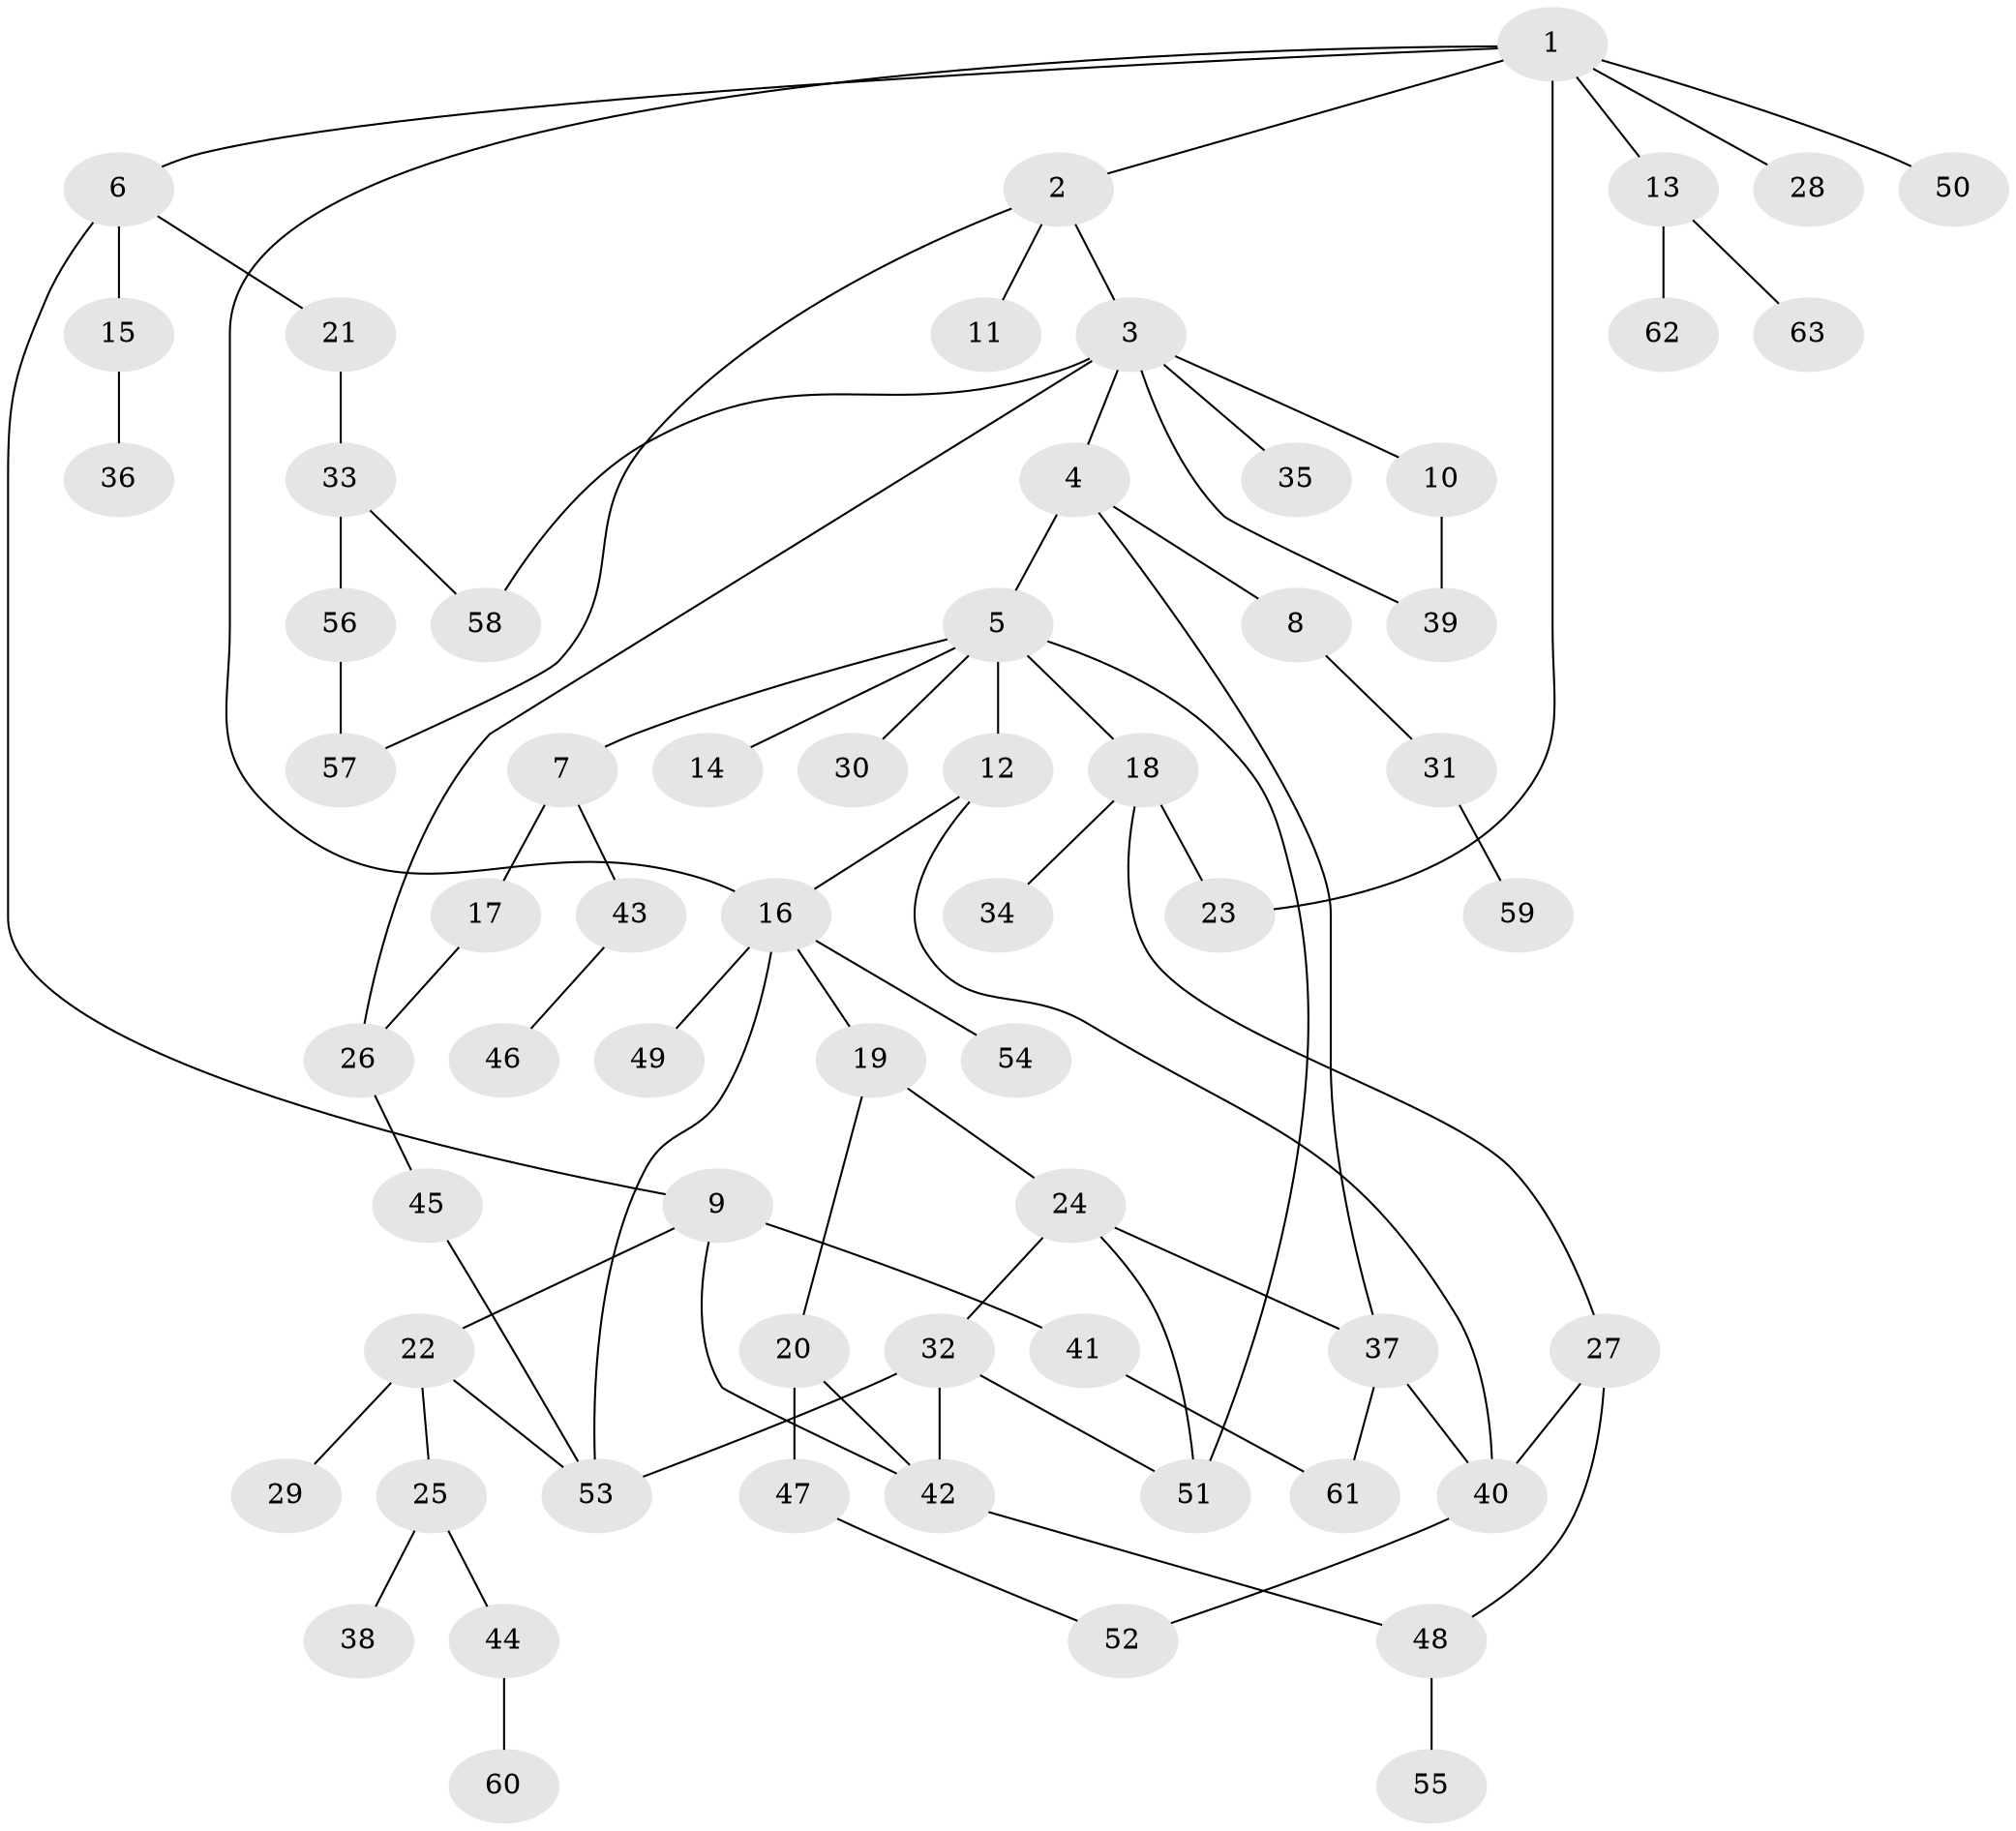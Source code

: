 // Generated by graph-tools (version 1.1) at 2025/42/03/09/25 04:42:14]
// undirected, 63 vertices, 81 edges
graph export_dot {
graph [start="1"]
  node [color=gray90,style=filled];
  1;
  2;
  3;
  4;
  5;
  6;
  7;
  8;
  9;
  10;
  11;
  12;
  13;
  14;
  15;
  16;
  17;
  18;
  19;
  20;
  21;
  22;
  23;
  24;
  25;
  26;
  27;
  28;
  29;
  30;
  31;
  32;
  33;
  34;
  35;
  36;
  37;
  38;
  39;
  40;
  41;
  42;
  43;
  44;
  45;
  46;
  47;
  48;
  49;
  50;
  51;
  52;
  53;
  54;
  55;
  56;
  57;
  58;
  59;
  60;
  61;
  62;
  63;
  1 -- 2;
  1 -- 6;
  1 -- 13;
  1 -- 28;
  1 -- 50;
  1 -- 23;
  1 -- 16;
  2 -- 3;
  2 -- 11;
  2 -- 57;
  3 -- 4;
  3 -- 10;
  3 -- 26;
  3 -- 35;
  3 -- 39;
  3 -- 58;
  4 -- 5;
  4 -- 8;
  4 -- 37;
  5 -- 7;
  5 -- 12;
  5 -- 14;
  5 -- 18;
  5 -- 30;
  5 -- 51;
  6 -- 9;
  6 -- 15;
  6 -- 21;
  7 -- 17;
  7 -- 43;
  8 -- 31;
  9 -- 22;
  9 -- 41;
  9 -- 42;
  10 -- 39;
  12 -- 16;
  12 -- 40;
  13 -- 62;
  13 -- 63;
  15 -- 36;
  16 -- 19;
  16 -- 49;
  16 -- 54;
  16 -- 53;
  17 -- 26;
  18 -- 23;
  18 -- 27;
  18 -- 34;
  19 -- 20;
  19 -- 24;
  20 -- 47;
  20 -- 42;
  21 -- 33;
  22 -- 25;
  22 -- 29;
  22 -- 53;
  24 -- 32;
  24 -- 37;
  24 -- 51;
  25 -- 38;
  25 -- 44;
  26 -- 45;
  27 -- 48;
  27 -- 40;
  31 -- 59;
  32 -- 53;
  32 -- 51;
  32 -- 42;
  33 -- 56;
  33 -- 58;
  37 -- 61;
  37 -- 40;
  40 -- 52;
  41 -- 61;
  42 -- 48;
  43 -- 46;
  44 -- 60;
  45 -- 53;
  47 -- 52;
  48 -- 55;
  56 -- 57;
}
